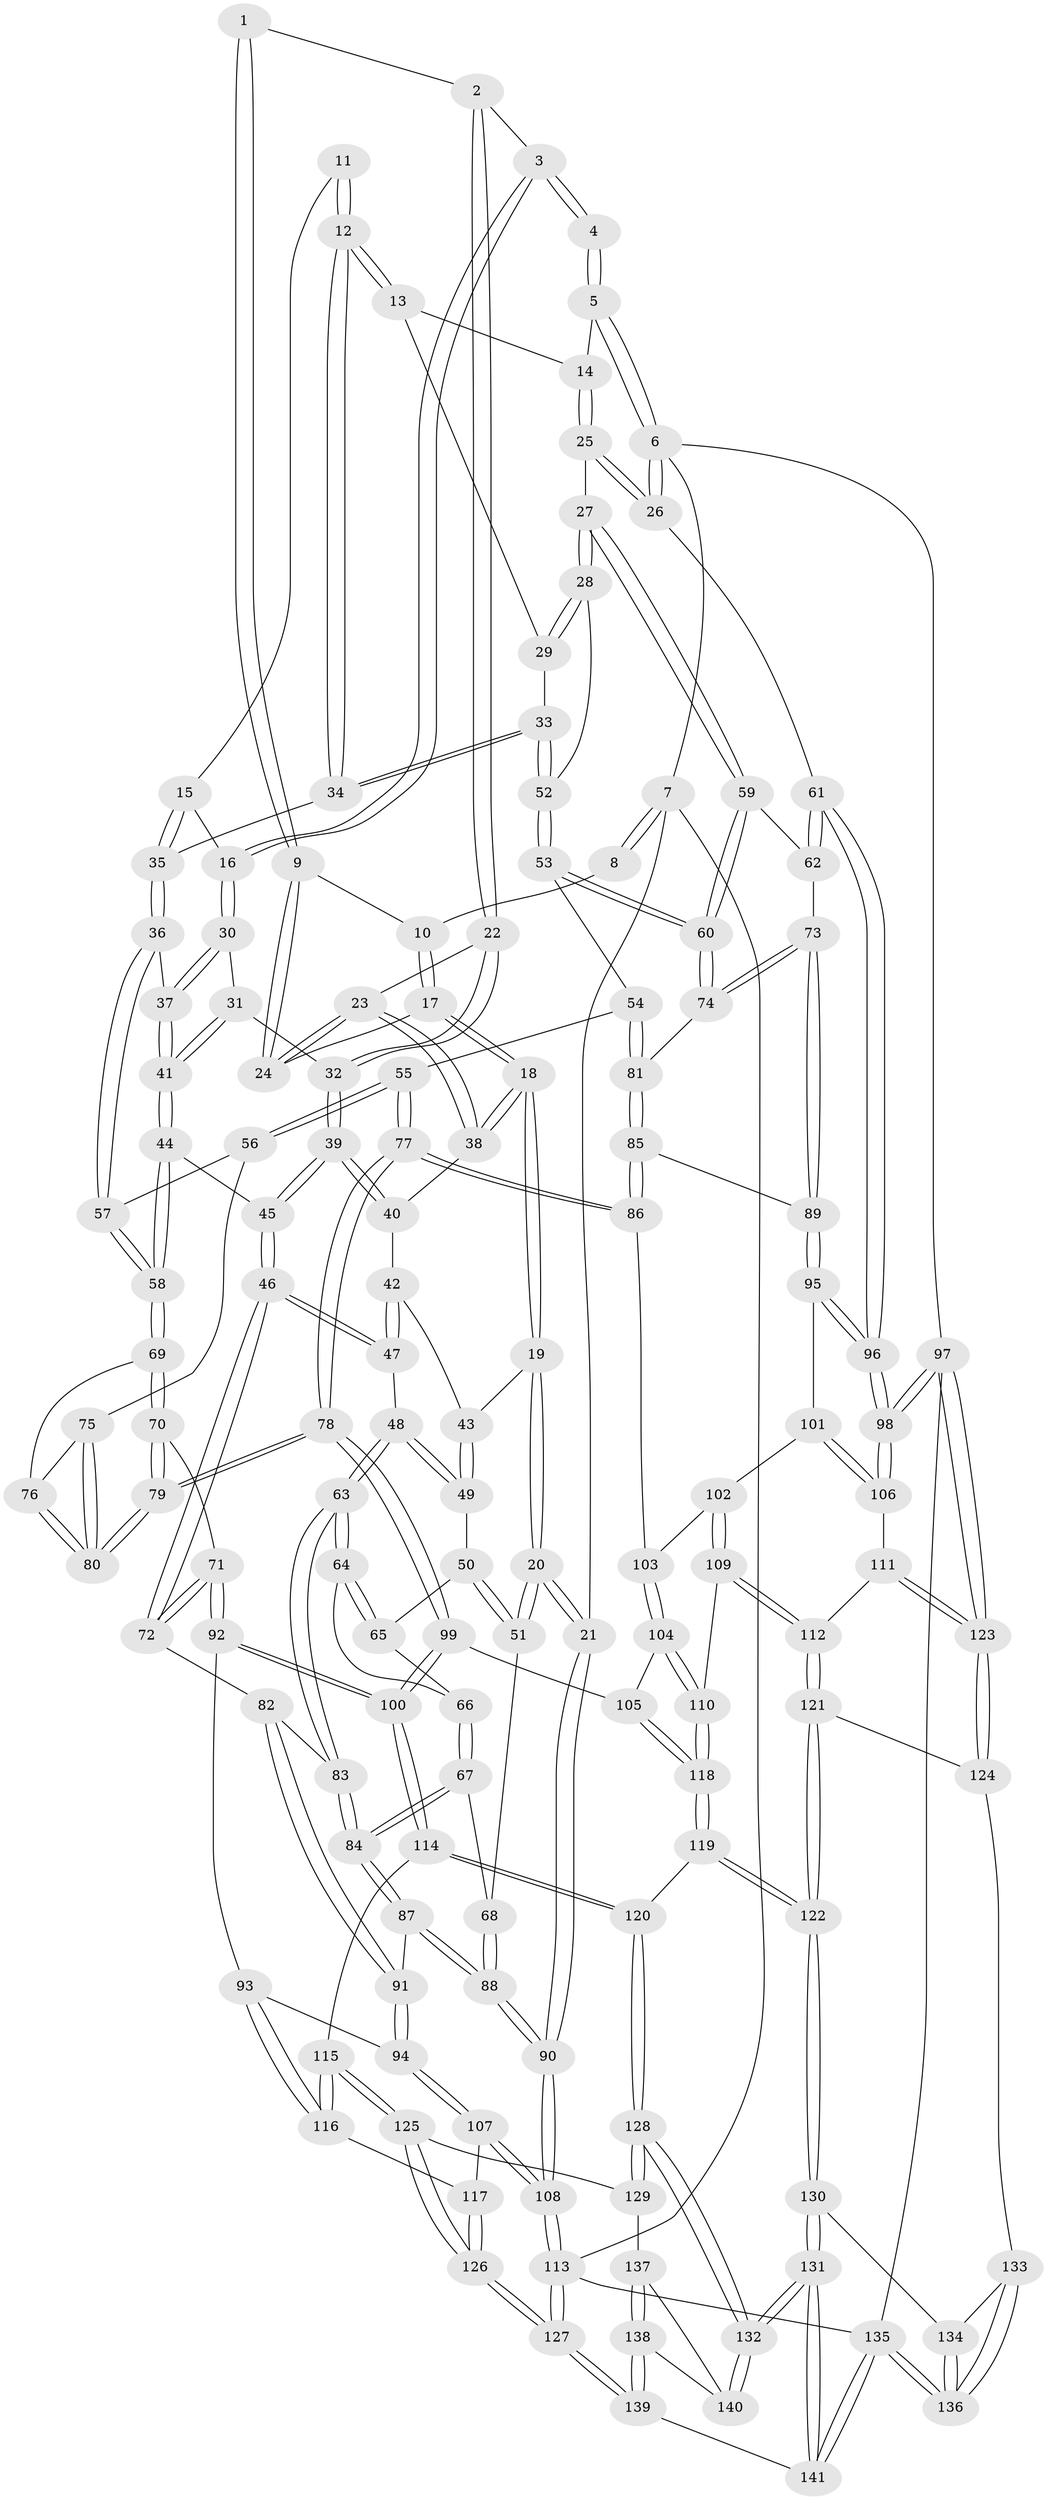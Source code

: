 // Generated by graph-tools (version 1.1) at 2025/16/03/09/25 04:16:59]
// undirected, 141 vertices, 349 edges
graph export_dot {
graph [start="1"]
  node [color=gray90,style=filled];
  1 [pos="+0.20710786673015416+0"];
  2 [pos="+0.35280390829548786+0"];
  3 [pos="+0.40226113257301976+0"];
  4 [pos="+0.5041249063204298+0"];
  5 [pos="+0.7405959929713857+0"];
  6 [pos="+1+0"];
  7 [pos="+0+0"];
  8 [pos="+0.0028783200979536866+0"];
  9 [pos="+0.16975179460737924+0.07237640519053425"];
  10 [pos="+0.09232480722427125+0.012864552506689868"];
  11 [pos="+0.5788230600751245+0.05987057084872567"];
  12 [pos="+0.6470738289640897+0.09920865947299091"];
  13 [pos="+0.7390331180627426+0"];
  14 [pos="+0.7442825656961147+0"];
  15 [pos="+0.5602049648887722+0.0867400330929182"];
  16 [pos="+0.412862530724209+0"];
  17 [pos="+0.09341777985530496+0.07002446395997301"];
  18 [pos="+0.04753244050664057+0.1539510419358478"];
  19 [pos="+0.04433529359801068+0.156462212120214"];
  20 [pos="+0+0.1974898261209146"];
  21 [pos="+0+0.18701038815978643"];
  22 [pos="+0.24391397399964787+0.05653519202642393"];
  23 [pos="+0.19070707674953838+0.11736258001851461"];
  24 [pos="+0.17710554867814815+0.10034191583217596"];
  25 [pos="+0.90542137955771+0.14856723513299633"];
  26 [pos="+1+0"];
  27 [pos="+0.8504704022563563+0.21278940436103427"];
  28 [pos="+0.7878681257980169+0.19429807306861996"];
  29 [pos="+0.757110625204975+0.02085050721772487"];
  30 [pos="+0.41241524715861416+0.0532023413062833"];
  31 [pos="+0.3605619467526419+0.11649912890951458"];
  32 [pos="+0.3152160450360836+0.14872312557096057"];
  33 [pos="+0.6795007403818963+0.18960586463436266"];
  34 [pos="+0.638196049773305+0.15835834567819543"];
  35 [pos="+0.5709697369675845+0.16596878283955208"];
  36 [pos="+0.5493011514185369+0.17453681120614872"];
  37 [pos="+0.4817900296589161+0.14652216255424352"];
  38 [pos="+0.19057355308231472+0.12756730143423167"];
  39 [pos="+0.288398321667063+0.18095002121182824"];
  40 [pos="+0.1946708526807722+0.1350657104435785"];
  41 [pos="+0.41032094879276565+0.2515642825088214"];
  42 [pos="+0.1749719713367067+0.1846423947329166"];
  43 [pos="+0.10078812728286436+0.2020791089327714"];
  44 [pos="+0.40625587029587523+0.26498601182537695"];
  45 [pos="+0.2925524841350024+0.26070577236266285"];
  46 [pos="+0.2758475259790704+0.28057471801311784"];
  47 [pos="+0.1869076948641986+0.28391169392492455"];
  48 [pos="+0.16801848734079977+0.29312844449413666"];
  49 [pos="+0.12327224057735046+0.2505957181617"];
  50 [pos="+0+0.2722535325738204"];
  51 [pos="+0+0.2166962713690014"];
  52 [pos="+0.6994182104632845+0.20660424554962362"];
  53 [pos="+0.6775871552796934+0.2723029378709266"];
  54 [pos="+0.6677534775744892+0.29524661700398463"];
  55 [pos="+0.6452350033807034+0.3217650376190057"];
  56 [pos="+0.571017324327066+0.30662864511131227"];
  57 [pos="+0.5420061114876255+0.2210151329054924"];
  58 [pos="+0.43374507430331793+0.2958756027773943"];
  59 [pos="+0.8552552104045634+0.22819317910040263"];
  60 [pos="+0.8143210193972997+0.333957662966033"];
  61 [pos="+1+0.21467462976525878"];
  62 [pos="+0.9273240804679989+0.2854429924637024"];
  63 [pos="+0.15313803948407645+0.3152766466495665"];
  64 [pos="+0.1475767813265925+0.31591818939370786"];
  65 [pos="+0.028934789854417064+0.290287011737565"];
  66 [pos="+0.06938408668111816+0.35909864677551656"];
  67 [pos="+0.06305871235801377+0.37462541990809745"];
  68 [pos="+0.02768368212371243+0.37671056572473877"];
  69 [pos="+0.4427477077303125+0.32176368805145494"];
  70 [pos="+0.36878326262047184+0.4220099346549732"];
  71 [pos="+0.325572139289724+0.43288476618326066"];
  72 [pos="+0.30114010988483275+0.39979741116186696"];
  73 [pos="+0.9591678022368983+0.4016510971766428"];
  74 [pos="+0.8107410678475344+0.34665683023221167"];
  75 [pos="+0.5547496889294926+0.31798858376167155"];
  76 [pos="+0.4584864120241923+0.3286989800672379"];
  77 [pos="+0.6636294767291375+0.4656772362461804"];
  78 [pos="+0.5804156656967556+0.5524052571843784"];
  79 [pos="+0.5476340120834107+0.5105509603995022"];
  80 [pos="+0.5370260242633208+0.4676186942521556"];
  81 [pos="+0.7980207916353597+0.3656123848123807"];
  82 [pos="+0.17871032573571938+0.39994353195828686"];
  83 [pos="+0.15853579915242122+0.38324485198013786"];
  84 [pos="+0.09496421583622996+0.4274691791695139"];
  85 [pos="+0.7770280582884943+0.44289615273038185"];
  86 [pos="+0.7753951961306857+0.4449476650707746"];
  87 [pos="+0.060046028270202285+0.5146860839890287"];
  88 [pos="+0+0.5598166098310365"];
  89 [pos="+0.971040574594785+0.42255409997167415"];
  90 [pos="+0+0.7264612083793144"];
  91 [pos="+0.1899553482073453+0.5121610654527846"];
  92 [pos="+0.2896187735129538+0.53391789382469"];
  93 [pos="+0.27415411779045645+0.5446000743141718"];
  94 [pos="+0.2651356310376301+0.5470491018253933"];
  95 [pos="+1+0.4514647645778779"];
  96 [pos="+1+0.4660537151965068"];
  97 [pos="+1+0.7965798442776341"];
  98 [pos="+1+0.6223900833011344"];
  99 [pos="+0.5776152907041066+0.5751091487396788"];
  100 [pos="+0.5331606604807887+0.6321227636778413"];
  101 [pos="+0.9197211150372353+0.5362795791679774"];
  102 [pos="+0.8935357352588807+0.550299085981401"];
  103 [pos="+0.8147484158898742+0.5054926071144248"];
  104 [pos="+0.760474258611445+0.6289051360529391"];
  105 [pos="+0.6664581700356065+0.6124571410881893"];
  106 [pos="+0.9721305582873117+0.6054040101582359"];
  107 [pos="+0.15261220339477677+0.7178818828582026"];
  108 [pos="+0+0.8345380343150218"];
  109 [pos="+0.8606989828575252+0.6808262275269442"];
  110 [pos="+0.8335100869164357+0.6770349460323044"];
  111 [pos="+0.9013836717426631+0.6999526955098151"];
  112 [pos="+0.8755785370283107+0.6949175657725715"];
  113 [pos="+0+1"];
  114 [pos="+0.5223713968808172+0.6726069391430939"];
  115 [pos="+0.44423912564896495+0.73260747341607"];
  116 [pos="+0.34463668422661264+0.7211151280936101"];
  117 [pos="+0.262133491818993+0.7531636360710334"];
  118 [pos="+0.7320275468183756+0.7642456223127236"];
  119 [pos="+0.7203984168225219+0.7899303011299073"];
  120 [pos="+0.6073211489593265+0.7938157762963979"];
  121 [pos="+0.8442964932411282+0.8102093722648869"];
  122 [pos="+0.7943305904059629+0.8757484330447755"];
  123 [pos="+1+0.7887953192143093"];
  124 [pos="+0.9832945828442382+0.8507592619627555"];
  125 [pos="+0.4146142916526686+0.871546379632498"];
  126 [pos="+0.3021224107556918+0.9104307826771193"];
  127 [pos="+0+1"];
  128 [pos="+0.5994268188834448+0.9053516398490112"];
  129 [pos="+0.42801040162117354+0.8845399794207847"];
  130 [pos="+0.7949381155417563+0.8936583092702348"];
  131 [pos="+0.6962004561128933+1"];
  132 [pos="+0.6196071301649614+0.949756840692345"];
  133 [pos="+0.9121625832181334+0.9093596643360677"];
  134 [pos="+0.8224970641172978+0.897768972611055"];
  135 [pos="+1+1"];
  136 [pos="+0.9513179712974306+1"];
  137 [pos="+0.43662432334977824+0.9177852193603911"];
  138 [pos="+0.4487950524541167+0.9752852957957127"];
  139 [pos="+0.4380562880720282+1"];
  140 [pos="+0.5291886095516527+0.9586920690331295"];
  141 [pos="+0.7003806353476743+1"];
  1 -- 2;
  1 -- 9;
  1 -- 9;
  2 -- 3;
  2 -- 22;
  2 -- 22;
  3 -- 4;
  3 -- 4;
  3 -- 16;
  3 -- 16;
  4 -- 5;
  4 -- 5;
  5 -- 6;
  5 -- 6;
  5 -- 14;
  6 -- 7;
  6 -- 26;
  6 -- 26;
  6 -- 97;
  7 -- 8;
  7 -- 8;
  7 -- 21;
  7 -- 113;
  8 -- 10;
  9 -- 10;
  9 -- 24;
  9 -- 24;
  10 -- 17;
  10 -- 17;
  11 -- 12;
  11 -- 12;
  11 -- 15;
  12 -- 13;
  12 -- 13;
  12 -- 34;
  12 -- 34;
  13 -- 14;
  13 -- 29;
  14 -- 25;
  14 -- 25;
  15 -- 16;
  15 -- 35;
  15 -- 35;
  16 -- 30;
  16 -- 30;
  17 -- 18;
  17 -- 18;
  17 -- 24;
  18 -- 19;
  18 -- 19;
  18 -- 38;
  18 -- 38;
  19 -- 20;
  19 -- 20;
  19 -- 43;
  20 -- 21;
  20 -- 21;
  20 -- 51;
  20 -- 51;
  21 -- 90;
  21 -- 90;
  22 -- 23;
  22 -- 32;
  22 -- 32;
  23 -- 24;
  23 -- 24;
  23 -- 38;
  23 -- 38;
  25 -- 26;
  25 -- 26;
  25 -- 27;
  26 -- 61;
  27 -- 28;
  27 -- 28;
  27 -- 59;
  27 -- 59;
  28 -- 29;
  28 -- 29;
  28 -- 52;
  29 -- 33;
  30 -- 31;
  30 -- 37;
  30 -- 37;
  31 -- 32;
  31 -- 41;
  31 -- 41;
  32 -- 39;
  32 -- 39;
  33 -- 34;
  33 -- 34;
  33 -- 52;
  33 -- 52;
  34 -- 35;
  35 -- 36;
  35 -- 36;
  36 -- 37;
  36 -- 57;
  36 -- 57;
  37 -- 41;
  37 -- 41;
  38 -- 40;
  39 -- 40;
  39 -- 40;
  39 -- 45;
  39 -- 45;
  40 -- 42;
  41 -- 44;
  41 -- 44;
  42 -- 43;
  42 -- 47;
  42 -- 47;
  43 -- 49;
  43 -- 49;
  44 -- 45;
  44 -- 58;
  44 -- 58;
  45 -- 46;
  45 -- 46;
  46 -- 47;
  46 -- 47;
  46 -- 72;
  46 -- 72;
  47 -- 48;
  48 -- 49;
  48 -- 49;
  48 -- 63;
  48 -- 63;
  49 -- 50;
  50 -- 51;
  50 -- 51;
  50 -- 65;
  51 -- 68;
  52 -- 53;
  52 -- 53;
  53 -- 54;
  53 -- 60;
  53 -- 60;
  54 -- 55;
  54 -- 81;
  54 -- 81;
  55 -- 56;
  55 -- 56;
  55 -- 77;
  55 -- 77;
  56 -- 57;
  56 -- 75;
  57 -- 58;
  57 -- 58;
  58 -- 69;
  58 -- 69;
  59 -- 60;
  59 -- 60;
  59 -- 62;
  60 -- 74;
  60 -- 74;
  61 -- 62;
  61 -- 62;
  61 -- 96;
  61 -- 96;
  62 -- 73;
  63 -- 64;
  63 -- 64;
  63 -- 83;
  63 -- 83;
  64 -- 65;
  64 -- 65;
  64 -- 66;
  65 -- 66;
  66 -- 67;
  66 -- 67;
  67 -- 68;
  67 -- 84;
  67 -- 84;
  68 -- 88;
  68 -- 88;
  69 -- 70;
  69 -- 70;
  69 -- 76;
  70 -- 71;
  70 -- 79;
  70 -- 79;
  71 -- 72;
  71 -- 72;
  71 -- 92;
  71 -- 92;
  72 -- 82;
  73 -- 74;
  73 -- 74;
  73 -- 89;
  73 -- 89;
  74 -- 81;
  75 -- 76;
  75 -- 80;
  75 -- 80;
  76 -- 80;
  76 -- 80;
  77 -- 78;
  77 -- 78;
  77 -- 86;
  77 -- 86;
  78 -- 79;
  78 -- 79;
  78 -- 99;
  78 -- 99;
  79 -- 80;
  79 -- 80;
  81 -- 85;
  81 -- 85;
  82 -- 83;
  82 -- 91;
  82 -- 91;
  83 -- 84;
  83 -- 84;
  84 -- 87;
  84 -- 87;
  85 -- 86;
  85 -- 86;
  85 -- 89;
  86 -- 103;
  87 -- 88;
  87 -- 88;
  87 -- 91;
  88 -- 90;
  88 -- 90;
  89 -- 95;
  89 -- 95;
  90 -- 108;
  90 -- 108;
  91 -- 94;
  91 -- 94;
  92 -- 93;
  92 -- 100;
  92 -- 100;
  93 -- 94;
  93 -- 116;
  93 -- 116;
  94 -- 107;
  94 -- 107;
  95 -- 96;
  95 -- 96;
  95 -- 101;
  96 -- 98;
  96 -- 98;
  97 -- 98;
  97 -- 98;
  97 -- 123;
  97 -- 123;
  97 -- 135;
  98 -- 106;
  98 -- 106;
  99 -- 100;
  99 -- 100;
  99 -- 105;
  100 -- 114;
  100 -- 114;
  101 -- 102;
  101 -- 106;
  101 -- 106;
  102 -- 103;
  102 -- 109;
  102 -- 109;
  103 -- 104;
  103 -- 104;
  104 -- 105;
  104 -- 110;
  104 -- 110;
  105 -- 118;
  105 -- 118;
  106 -- 111;
  107 -- 108;
  107 -- 108;
  107 -- 117;
  108 -- 113;
  108 -- 113;
  109 -- 110;
  109 -- 112;
  109 -- 112;
  110 -- 118;
  110 -- 118;
  111 -- 112;
  111 -- 123;
  111 -- 123;
  112 -- 121;
  112 -- 121;
  113 -- 127;
  113 -- 127;
  113 -- 135;
  114 -- 115;
  114 -- 120;
  114 -- 120;
  115 -- 116;
  115 -- 116;
  115 -- 125;
  115 -- 125;
  116 -- 117;
  117 -- 126;
  117 -- 126;
  118 -- 119;
  118 -- 119;
  119 -- 120;
  119 -- 122;
  119 -- 122;
  120 -- 128;
  120 -- 128;
  121 -- 122;
  121 -- 122;
  121 -- 124;
  122 -- 130;
  122 -- 130;
  123 -- 124;
  123 -- 124;
  124 -- 133;
  125 -- 126;
  125 -- 126;
  125 -- 129;
  126 -- 127;
  126 -- 127;
  127 -- 139;
  127 -- 139;
  128 -- 129;
  128 -- 129;
  128 -- 132;
  128 -- 132;
  129 -- 137;
  130 -- 131;
  130 -- 131;
  130 -- 134;
  131 -- 132;
  131 -- 132;
  131 -- 141;
  131 -- 141;
  132 -- 140;
  132 -- 140;
  133 -- 134;
  133 -- 136;
  133 -- 136;
  134 -- 136;
  134 -- 136;
  135 -- 136;
  135 -- 136;
  135 -- 141;
  135 -- 141;
  137 -- 138;
  137 -- 138;
  137 -- 140;
  138 -- 139;
  138 -- 139;
  138 -- 140;
  139 -- 141;
}
